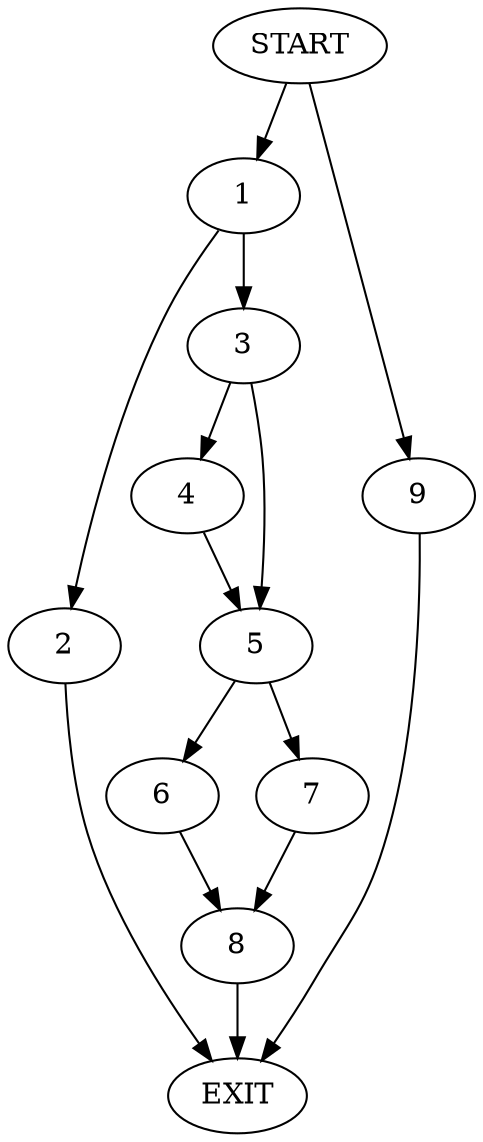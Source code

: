 digraph {
0 [label="START"]
10 [label="EXIT"]
0 -> 1
1 -> 2
1 -> 3
2 -> 10
3 -> 4
3 -> 5
4 -> 5
5 -> 6
5 -> 7
6 -> 8
7 -> 8
8 -> 10
0 -> 9
9 -> 10
}

